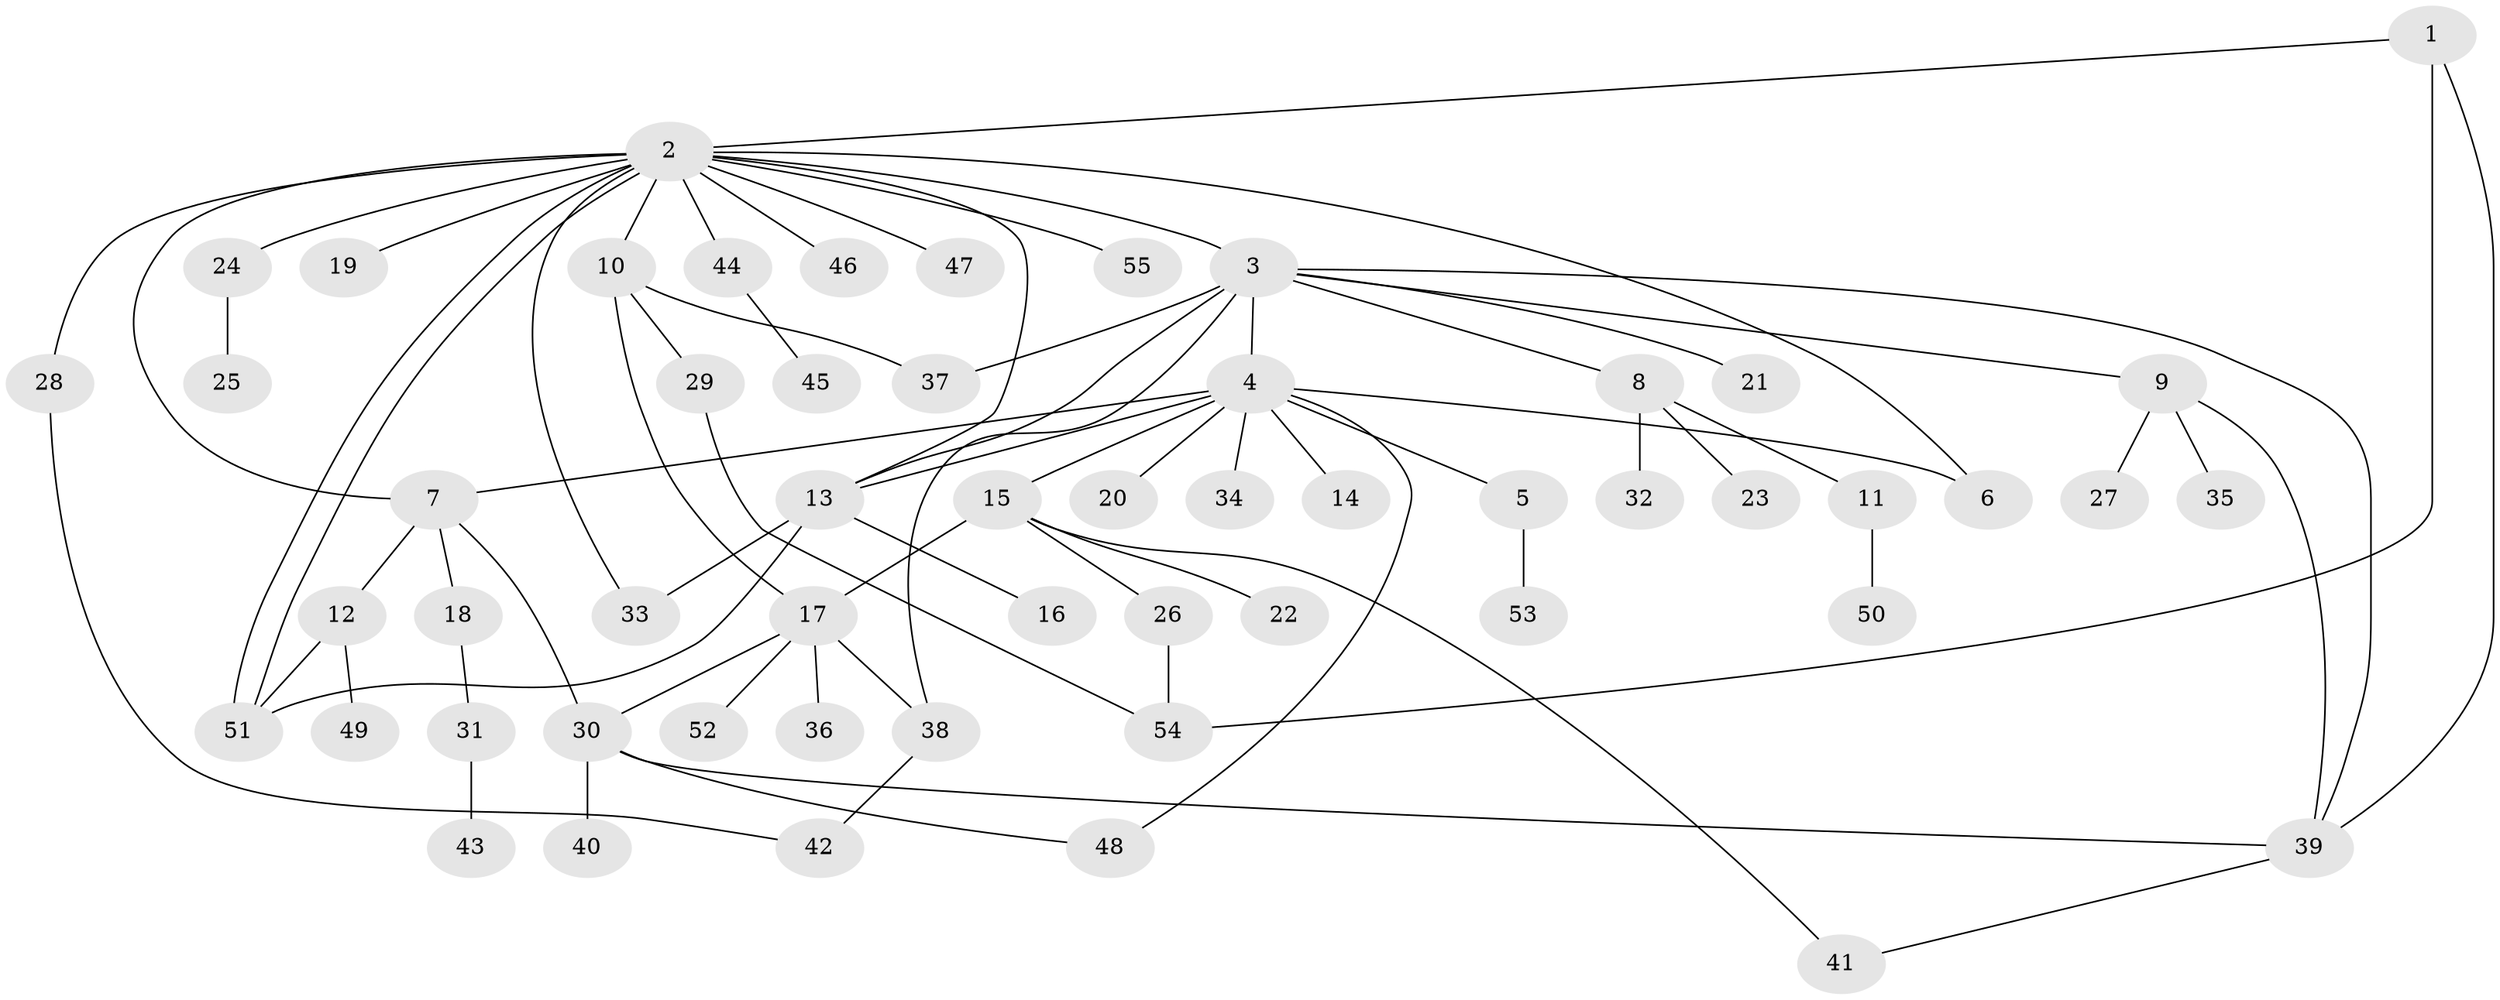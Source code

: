 // coarse degree distribution, {3: 0.15384615384615385, 14: 0.02564102564102564, 5: 0.1282051282051282, 9: 0.02564102564102564, 2: 0.10256410256410256, 1: 0.46153846153846156, 8: 0.02564102564102564, 4: 0.07692307692307693}
// Generated by graph-tools (version 1.1) at 2025/36/03/04/25 23:36:55]
// undirected, 55 vertices, 74 edges
graph export_dot {
  node [color=gray90,style=filled];
  1;
  2;
  3;
  4;
  5;
  6;
  7;
  8;
  9;
  10;
  11;
  12;
  13;
  14;
  15;
  16;
  17;
  18;
  19;
  20;
  21;
  22;
  23;
  24;
  25;
  26;
  27;
  28;
  29;
  30;
  31;
  32;
  33;
  34;
  35;
  36;
  37;
  38;
  39;
  40;
  41;
  42;
  43;
  44;
  45;
  46;
  47;
  48;
  49;
  50;
  51;
  52;
  53;
  54;
  55;
  1 -- 2;
  1 -- 39;
  1 -- 54;
  2 -- 3;
  2 -- 6;
  2 -- 7;
  2 -- 10;
  2 -- 13;
  2 -- 19;
  2 -- 24;
  2 -- 28;
  2 -- 33;
  2 -- 44;
  2 -- 46;
  2 -- 47;
  2 -- 51;
  2 -- 51;
  2 -- 55;
  3 -- 4;
  3 -- 8;
  3 -- 9;
  3 -- 13;
  3 -- 21;
  3 -- 37;
  3 -- 38;
  3 -- 39;
  4 -- 5;
  4 -- 6;
  4 -- 7;
  4 -- 13;
  4 -- 14;
  4 -- 15;
  4 -- 20;
  4 -- 34;
  4 -- 48;
  5 -- 53;
  7 -- 12;
  7 -- 18;
  7 -- 30;
  8 -- 11;
  8 -- 23;
  8 -- 32;
  9 -- 27;
  9 -- 35;
  9 -- 39;
  10 -- 17;
  10 -- 29;
  10 -- 37;
  11 -- 50;
  12 -- 49;
  12 -- 51;
  13 -- 16;
  13 -- 33;
  13 -- 51;
  15 -- 17;
  15 -- 22;
  15 -- 26;
  15 -- 41;
  17 -- 30;
  17 -- 36;
  17 -- 38;
  17 -- 52;
  18 -- 31;
  24 -- 25;
  26 -- 54;
  28 -- 42;
  29 -- 54;
  30 -- 39;
  30 -- 40;
  30 -- 48;
  31 -- 43;
  38 -- 42;
  39 -- 41;
  44 -- 45;
}
